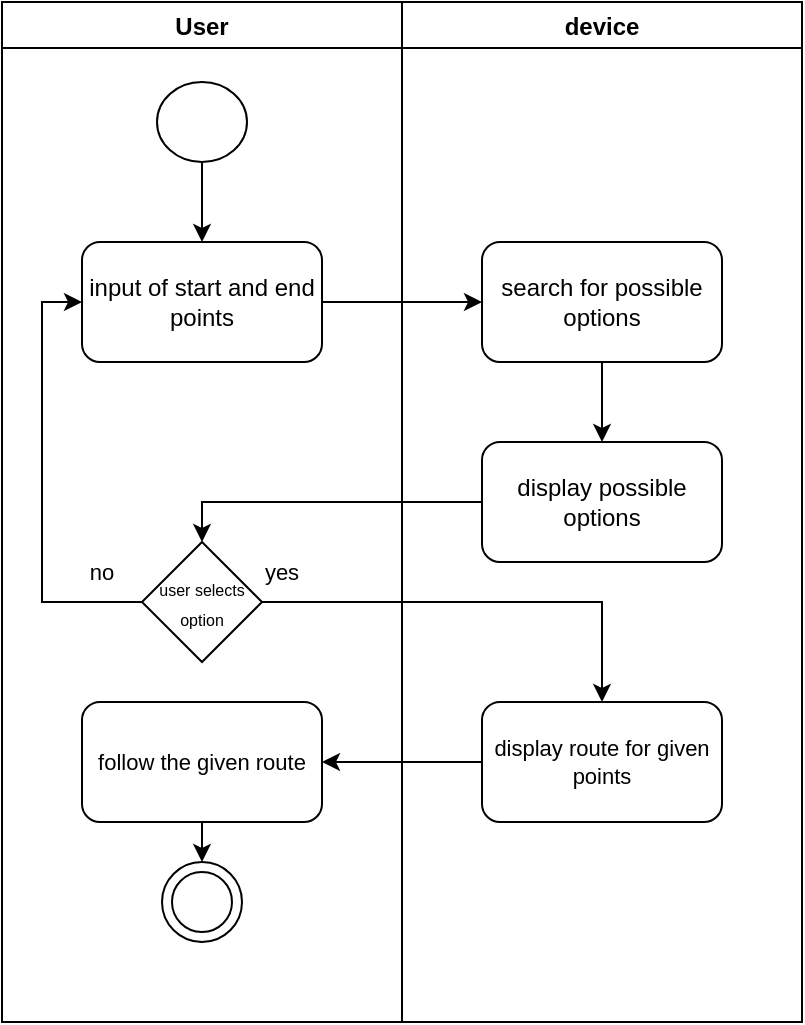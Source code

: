 <mxfile version="19.0.3" type="device"><diagram id="HJYw-LGkEkujQ0_L2_oa" name="Страница 1"><mxGraphModel dx="981" dy="597" grid="1" gridSize="10" guides="1" tooltips="1" connect="1" arrows="1" fold="1" page="1" pageScale="1" pageWidth="827" pageHeight="1169" math="0" shadow="0"><root><mxCell id="0"/><mxCell id="1" parent="0"/><mxCell id="vcqMIuEog3kFEa66MVTY-17" value="User" style="swimlane;" vertex="1" parent="1"><mxGeometry x="120" y="80" width="200" height="510" as="geometry"/></mxCell><mxCell id="vcqMIuEog3kFEa66MVTY-23" style="edgeStyle=orthogonalEdgeStyle;rounded=0;orthogonalLoop=1;jettySize=auto;html=1;exitX=0.5;exitY=1;exitDx=0;exitDy=0;entryX=0.5;entryY=0;entryDx=0;entryDy=0;" edge="1" parent="vcqMIuEog3kFEa66MVTY-17" source="vcqMIuEog3kFEa66MVTY-18" target="vcqMIuEog3kFEa66MVTY-22"><mxGeometry relative="1" as="geometry"/></mxCell><mxCell id="vcqMIuEog3kFEa66MVTY-18" value="" style="ellipse;whiteSpace=wrap;html=1;" vertex="1" parent="vcqMIuEog3kFEa66MVTY-17"><mxGeometry x="77.5" y="40" width="45" height="40" as="geometry"/></mxCell><mxCell id="vcqMIuEog3kFEa66MVTY-22" value="input of start and end points" style="rounded=1;whiteSpace=wrap;html=1;" vertex="1" parent="vcqMIuEog3kFEa66MVTY-17"><mxGeometry x="40" y="120" width="120" height="60" as="geometry"/></mxCell><mxCell id="vcqMIuEog3kFEa66MVTY-30" style="edgeStyle=orthogonalEdgeStyle;rounded=0;orthogonalLoop=1;jettySize=auto;html=1;exitX=0;exitY=0.5;exitDx=0;exitDy=0;entryX=0;entryY=0.5;entryDx=0;entryDy=0;fontSize=8;" edge="1" parent="vcqMIuEog3kFEa66MVTY-17" source="vcqMIuEog3kFEa66MVTY-26" target="vcqMIuEog3kFEa66MVTY-22"><mxGeometry relative="1" as="geometry"/></mxCell><mxCell id="vcqMIuEog3kFEa66MVTY-26" value="&lt;font style=&quot;font-size: 8px;&quot;&gt;user selects option&lt;/font&gt;" style="rhombus;whiteSpace=wrap;html=1;" vertex="1" parent="vcqMIuEog3kFEa66MVTY-17"><mxGeometry x="70" y="270" width="60" height="60" as="geometry"/></mxCell><mxCell id="vcqMIuEog3kFEa66MVTY-33" value="&lt;font style=&quot;font-size: 11px;&quot;&gt;no&lt;/font&gt;" style="text;html=1;strokeColor=none;fillColor=none;align=center;verticalAlign=middle;whiteSpace=wrap;rounded=0;fontSize=8;" vertex="1" parent="vcqMIuEog3kFEa66MVTY-17"><mxGeometry x="20" y="270" width="60" height="30" as="geometry"/></mxCell><mxCell id="vcqMIuEog3kFEa66MVTY-34" value="&lt;font style=&quot;font-size: 11px;&quot;&gt;yes&lt;/font&gt;" style="text;html=1;strokeColor=none;fillColor=none;align=center;verticalAlign=middle;whiteSpace=wrap;rounded=0;fontSize=8;" vertex="1" parent="vcqMIuEog3kFEa66MVTY-17"><mxGeometry x="110" y="270" width="60" height="30" as="geometry"/></mxCell><mxCell id="vcqMIuEog3kFEa66MVTY-41" style="edgeStyle=orthogonalEdgeStyle;rounded=0;orthogonalLoop=1;jettySize=auto;html=1;exitX=0.5;exitY=1;exitDx=0;exitDy=0;entryX=0.5;entryY=0;entryDx=0;entryDy=0;fontSize=11;" edge="1" parent="vcqMIuEog3kFEa66MVTY-17" source="vcqMIuEog3kFEa66MVTY-37" target="vcqMIuEog3kFEa66MVTY-39"><mxGeometry relative="1" as="geometry"/></mxCell><mxCell id="vcqMIuEog3kFEa66MVTY-37" value="follow the given route" style="rounded=1;whiteSpace=wrap;html=1;fontSize=11;" vertex="1" parent="vcqMIuEog3kFEa66MVTY-17"><mxGeometry x="40" y="350" width="120" height="60" as="geometry"/></mxCell><mxCell id="vcqMIuEog3kFEa66MVTY-43" value="" style="group" vertex="1" connectable="0" parent="vcqMIuEog3kFEa66MVTY-17"><mxGeometry x="80" y="430" width="40" height="40" as="geometry"/></mxCell><mxCell id="vcqMIuEog3kFEa66MVTY-39" value="" style="ellipse;whiteSpace=wrap;html=1;fontSize=11;" vertex="1" parent="vcqMIuEog3kFEa66MVTY-43"><mxGeometry width="40" height="40" as="geometry"/></mxCell><mxCell id="vcqMIuEog3kFEa66MVTY-40" value="" style="ellipse;whiteSpace=wrap;html=1;fontSize=11;" vertex="1" parent="vcqMIuEog3kFEa66MVTY-43"><mxGeometry x="5" y="5" width="30" height="30" as="geometry"/></mxCell><mxCell id="vcqMIuEog3kFEa66MVTY-20" value="device" style="swimlane;" vertex="1" parent="1"><mxGeometry x="320" y="80" width="200" height="510" as="geometry"/></mxCell><mxCell id="vcqMIuEog3kFEa66MVTY-28" style="edgeStyle=orthogonalEdgeStyle;rounded=0;orthogonalLoop=1;jettySize=auto;html=1;exitX=0.5;exitY=1;exitDx=0;exitDy=0;entryX=0.5;entryY=0;entryDx=0;entryDy=0;fontSize=8;" edge="1" parent="vcqMIuEog3kFEa66MVTY-20" source="vcqMIuEog3kFEa66MVTY-24" target="vcqMIuEog3kFEa66MVTY-25"><mxGeometry relative="1" as="geometry"/></mxCell><mxCell id="vcqMIuEog3kFEa66MVTY-24" value="search for possible options" style="rounded=1;whiteSpace=wrap;html=1;" vertex="1" parent="vcqMIuEog3kFEa66MVTY-20"><mxGeometry x="40" y="120" width="120" height="60" as="geometry"/></mxCell><mxCell id="vcqMIuEog3kFEa66MVTY-25" value="display possible options" style="rounded=1;whiteSpace=wrap;html=1;" vertex="1" parent="vcqMIuEog3kFEa66MVTY-20"><mxGeometry x="40" y="220" width="120" height="60" as="geometry"/></mxCell><mxCell id="vcqMIuEog3kFEa66MVTY-35" value="display route for given points" style="rounded=1;whiteSpace=wrap;html=1;fontSize=11;" vertex="1" parent="vcqMIuEog3kFEa66MVTY-20"><mxGeometry x="40" y="350" width="120" height="60" as="geometry"/></mxCell><mxCell id="vcqMIuEog3kFEa66MVTY-27" style="edgeStyle=orthogonalEdgeStyle;rounded=0;orthogonalLoop=1;jettySize=auto;html=1;exitX=0;exitY=0.5;exitDx=0;exitDy=0;entryX=0.5;entryY=0;entryDx=0;entryDy=0;fontSize=8;" edge="1" parent="1" source="vcqMIuEog3kFEa66MVTY-25" target="vcqMIuEog3kFEa66MVTY-26"><mxGeometry relative="1" as="geometry"/></mxCell><mxCell id="vcqMIuEog3kFEa66MVTY-29" style="edgeStyle=orthogonalEdgeStyle;rounded=0;orthogonalLoop=1;jettySize=auto;html=1;exitX=1;exitY=0.5;exitDx=0;exitDy=0;entryX=0;entryY=0.5;entryDx=0;entryDy=0;fontSize=8;" edge="1" parent="1" source="vcqMIuEog3kFEa66MVTY-22" target="vcqMIuEog3kFEa66MVTY-24"><mxGeometry relative="1" as="geometry"/></mxCell><mxCell id="vcqMIuEog3kFEa66MVTY-36" style="edgeStyle=orthogonalEdgeStyle;rounded=0;orthogonalLoop=1;jettySize=auto;html=1;exitX=1;exitY=0.5;exitDx=0;exitDy=0;entryX=0.5;entryY=0;entryDx=0;entryDy=0;fontSize=11;" edge="1" parent="1" source="vcqMIuEog3kFEa66MVTY-26" target="vcqMIuEog3kFEa66MVTY-35"><mxGeometry relative="1" as="geometry"/></mxCell><mxCell id="vcqMIuEog3kFEa66MVTY-38" style="edgeStyle=orthogonalEdgeStyle;rounded=0;orthogonalLoop=1;jettySize=auto;html=1;entryX=1;entryY=0.5;entryDx=0;entryDy=0;fontSize=11;" edge="1" parent="1" source="vcqMIuEog3kFEa66MVTY-35" target="vcqMIuEog3kFEa66MVTY-37"><mxGeometry relative="1" as="geometry"/></mxCell></root></mxGraphModel></diagram></mxfile>